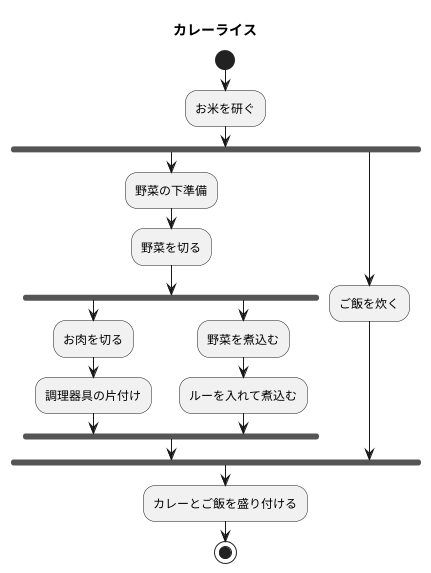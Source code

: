 @startuml ７章練習
title カレーライス
start
:お米を研ぐ;
fork
:野菜の下準備;
:野菜を切る;
fork
:お肉を切る;
:調理器具の片付け;
fork again
:野菜を煮込む;
:ルーを入れて煮込む;
end fork
fork again
:ご飯を炊く;
end fork
:カレーとご飯を盛り付ける;
stop
@enduml